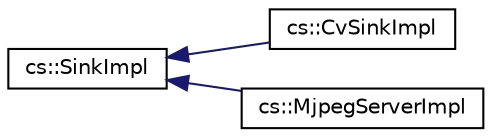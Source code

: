 digraph "Graphical Class Hierarchy"
{
  edge [fontname="Helvetica",fontsize="10",labelfontname="Helvetica",labelfontsize="10"];
  node [fontname="Helvetica",fontsize="10",shape=record];
  rankdir="LR";
  Node1 [label="cs::SinkImpl",height=0.2,width=0.4,color="black", fillcolor="white", style="filled",URL="$classcs_1_1SinkImpl.html"];
  Node1 -> Node2 [dir="back",color="midnightblue",fontsize="10",style="solid",fontname="Helvetica"];
  Node2 [label="cs::CvSinkImpl",height=0.2,width=0.4,color="black", fillcolor="white", style="filled",URL="$classcs_1_1CvSinkImpl.html"];
  Node1 -> Node3 [dir="back",color="midnightblue",fontsize="10",style="solid",fontname="Helvetica"];
  Node3 [label="cs::MjpegServerImpl",height=0.2,width=0.4,color="black", fillcolor="white", style="filled",URL="$classcs_1_1MjpegServerImpl.html"];
}
